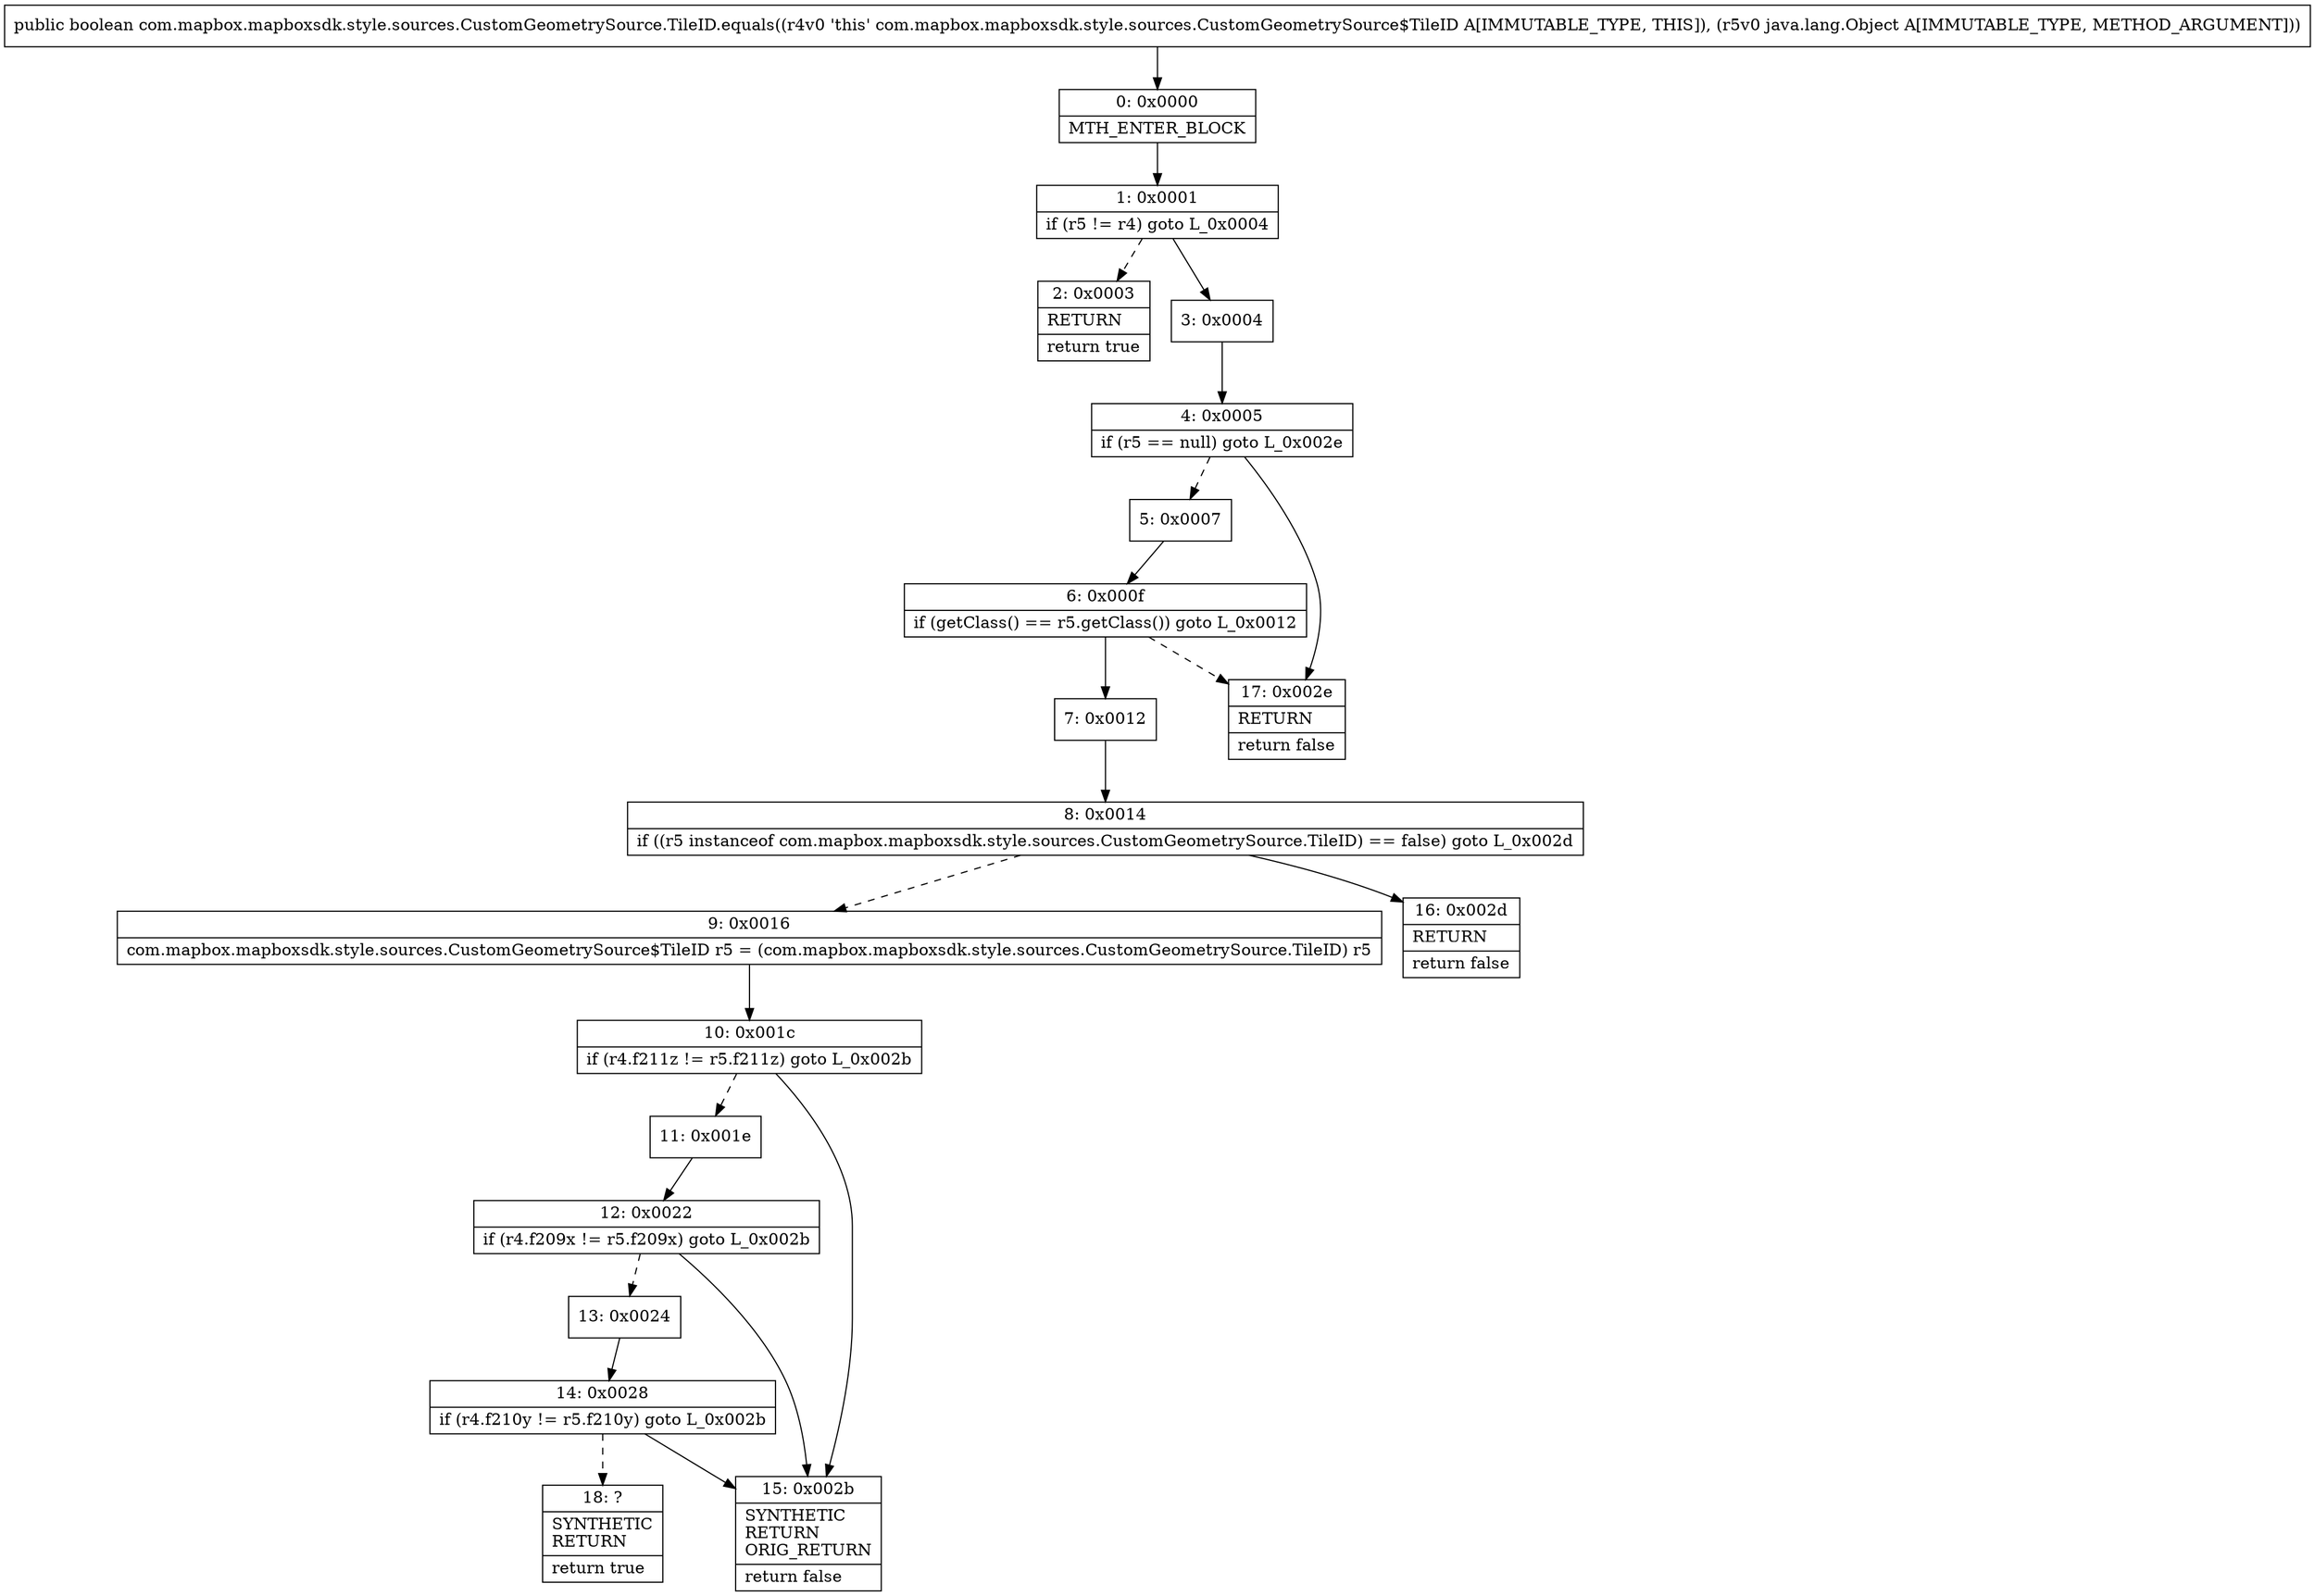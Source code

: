 digraph "CFG forcom.mapbox.mapboxsdk.style.sources.CustomGeometrySource.TileID.equals(Ljava\/lang\/Object;)Z" {
Node_0 [shape=record,label="{0\:\ 0x0000|MTH_ENTER_BLOCK\l}"];
Node_1 [shape=record,label="{1\:\ 0x0001|if (r5 != r4) goto L_0x0004\l}"];
Node_2 [shape=record,label="{2\:\ 0x0003|RETURN\l|return true\l}"];
Node_3 [shape=record,label="{3\:\ 0x0004}"];
Node_4 [shape=record,label="{4\:\ 0x0005|if (r5 == null) goto L_0x002e\l}"];
Node_5 [shape=record,label="{5\:\ 0x0007}"];
Node_6 [shape=record,label="{6\:\ 0x000f|if (getClass() == r5.getClass()) goto L_0x0012\l}"];
Node_7 [shape=record,label="{7\:\ 0x0012}"];
Node_8 [shape=record,label="{8\:\ 0x0014|if ((r5 instanceof com.mapbox.mapboxsdk.style.sources.CustomGeometrySource.TileID) == false) goto L_0x002d\l}"];
Node_9 [shape=record,label="{9\:\ 0x0016|com.mapbox.mapboxsdk.style.sources.CustomGeometrySource$TileID r5 = (com.mapbox.mapboxsdk.style.sources.CustomGeometrySource.TileID) r5\l}"];
Node_10 [shape=record,label="{10\:\ 0x001c|if (r4.f211z != r5.f211z) goto L_0x002b\l}"];
Node_11 [shape=record,label="{11\:\ 0x001e}"];
Node_12 [shape=record,label="{12\:\ 0x0022|if (r4.f209x != r5.f209x) goto L_0x002b\l}"];
Node_13 [shape=record,label="{13\:\ 0x0024}"];
Node_14 [shape=record,label="{14\:\ 0x0028|if (r4.f210y != r5.f210y) goto L_0x002b\l}"];
Node_15 [shape=record,label="{15\:\ 0x002b|SYNTHETIC\lRETURN\lORIG_RETURN\l|return false\l}"];
Node_16 [shape=record,label="{16\:\ 0x002d|RETURN\l|return false\l}"];
Node_17 [shape=record,label="{17\:\ 0x002e|RETURN\l|return false\l}"];
Node_18 [shape=record,label="{18\:\ ?|SYNTHETIC\lRETURN\l|return true\l}"];
MethodNode[shape=record,label="{public boolean com.mapbox.mapboxsdk.style.sources.CustomGeometrySource.TileID.equals((r4v0 'this' com.mapbox.mapboxsdk.style.sources.CustomGeometrySource$TileID A[IMMUTABLE_TYPE, THIS]), (r5v0 java.lang.Object A[IMMUTABLE_TYPE, METHOD_ARGUMENT])) }"];
MethodNode -> Node_0;
Node_0 -> Node_1;
Node_1 -> Node_2[style=dashed];
Node_1 -> Node_3;
Node_3 -> Node_4;
Node_4 -> Node_5[style=dashed];
Node_4 -> Node_17;
Node_5 -> Node_6;
Node_6 -> Node_7;
Node_6 -> Node_17[style=dashed];
Node_7 -> Node_8;
Node_8 -> Node_9[style=dashed];
Node_8 -> Node_16;
Node_9 -> Node_10;
Node_10 -> Node_11[style=dashed];
Node_10 -> Node_15;
Node_11 -> Node_12;
Node_12 -> Node_13[style=dashed];
Node_12 -> Node_15;
Node_13 -> Node_14;
Node_14 -> Node_15;
Node_14 -> Node_18[style=dashed];
}

